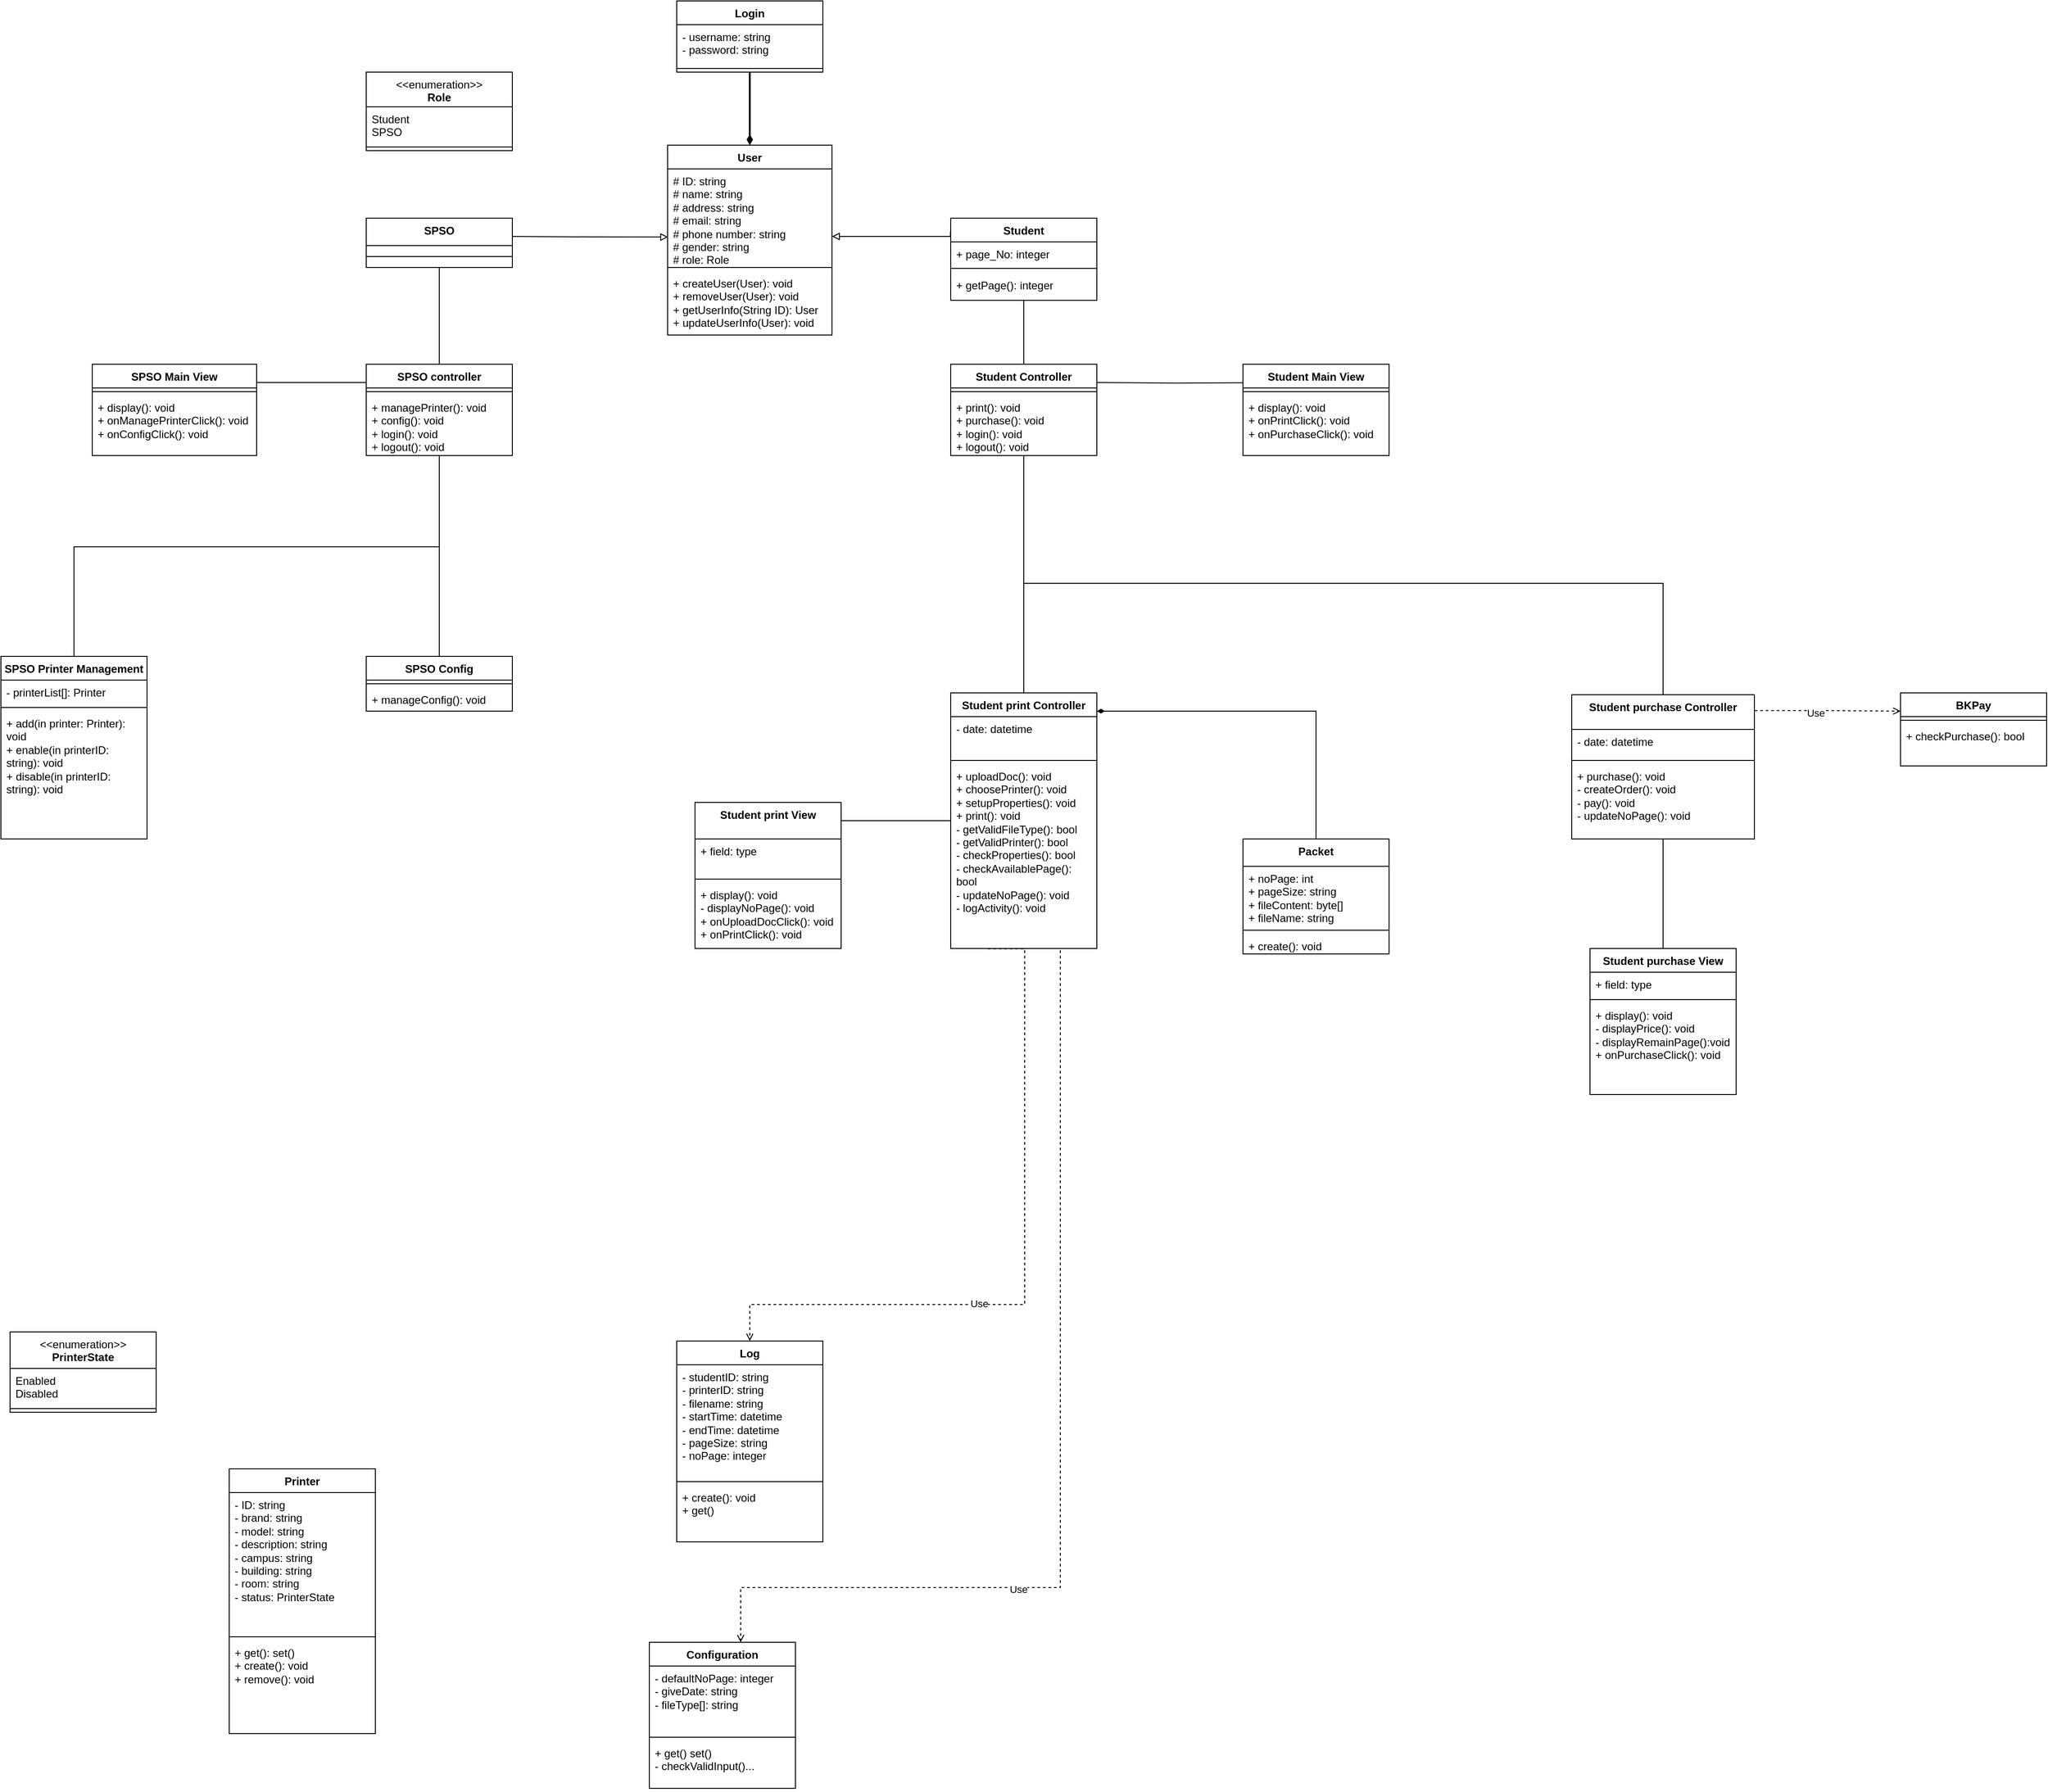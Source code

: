 <mxfile version="24.8.0">
  <diagram id="C5RBs43oDa-KdzZeNtuy" name="Page-1">
    <mxGraphModel grid="1" page="1" gridSize="10" guides="1" tooltips="1" connect="1" arrows="1" fold="1" pageScale="1" pageWidth="827" pageHeight="1169" math="0" shadow="0">
      <root>
        <mxCell id="WIyWlLk6GJQsqaUBKTNV-0" />
        <mxCell id="WIyWlLk6GJQsqaUBKTNV-1" parent="WIyWlLk6GJQsqaUBKTNV-0" />
        <mxCell id="DAk2LymFE52niI233r9b-0" value="User" style="swimlane;fontStyle=1;align=center;verticalAlign=top;childLayout=stackLayout;horizontal=1;startSize=26;horizontalStack=0;resizeParent=1;resizeParentMax=0;resizeLast=0;collapsible=1;marginBottom=0;whiteSpace=wrap;html=1;" vertex="1" parent="WIyWlLk6GJQsqaUBKTNV-1">
          <mxGeometry x="290" y="80" width="180" height="208" as="geometry" />
        </mxCell>
        <mxCell id="DAk2LymFE52niI233r9b-1" value="# ID: string&lt;div&gt;# name: string&lt;/div&gt;&lt;div&gt;# address: string&lt;/div&gt;&lt;div&gt;# email: string&lt;/div&gt;&lt;div&gt;# phone number: string&lt;/div&gt;&lt;div&gt;# gender: string&lt;/div&gt;&lt;div&gt;# role: Role&lt;/div&gt;" style="text;strokeColor=none;fillColor=none;align=left;verticalAlign=top;spacingLeft=4;spacingRight=4;overflow=hidden;rotatable=0;points=[[0,0.5],[1,0.5]];portConstraint=eastwest;whiteSpace=wrap;html=1;" vertex="1" parent="DAk2LymFE52niI233r9b-0">
          <mxGeometry y="26" width="180" height="104" as="geometry" />
        </mxCell>
        <mxCell id="DAk2LymFE52niI233r9b-2" value="" style="line;strokeWidth=1;fillColor=none;align=left;verticalAlign=middle;spacingTop=-1;spacingLeft=3;spacingRight=3;rotatable=0;labelPosition=right;points=[];portConstraint=eastwest;strokeColor=inherit;" vertex="1" parent="DAk2LymFE52niI233r9b-0">
          <mxGeometry y="130" width="180" height="8" as="geometry" />
        </mxCell>
        <mxCell id="DAk2LymFE52niI233r9b-3" value="+ createUser(User): void&lt;div&gt;+ removeUser(User): void&lt;br&gt;&lt;div&gt;+ getUserInfo(String ID): User&amp;nbsp;&amp;nbsp;&lt;/div&gt;&lt;div&gt;+ updateUserInfo(User): void&lt;/div&gt;&lt;/div&gt;" style="text;strokeColor=none;fillColor=none;align=left;verticalAlign=top;spacingLeft=4;spacingRight=4;overflow=hidden;rotatable=0;points=[[0,0.5],[1,0.5]];portConstraint=eastwest;whiteSpace=wrap;html=1;" vertex="1" parent="DAk2LymFE52niI233r9b-0">
          <mxGeometry y="138" width="180" height="70" as="geometry" />
        </mxCell>
        <mxCell id="DAk2LymFE52niI233r9b-67" style="edgeStyle=orthogonalEdgeStyle;rounded=0;orthogonalLoop=1;jettySize=auto;html=1;exitX=-0.002;exitY=0.167;exitDx=0;exitDy=0;endArrow=block;endFill=0;exitPerimeter=0;" edge="1" parent="WIyWlLk6GJQsqaUBKTNV-1" source="DAk2LymFE52niI233r9b-8" target="DAk2LymFE52niI233r9b-1">
          <mxGeometry relative="1" as="geometry">
            <mxPoint x="630" y="197.0" as="sourcePoint" />
            <mxPoint x="470" y="177.034" as="targetPoint" />
            <Array as="points">
              <mxPoint x="600" y="180" />
            </Array>
          </mxGeometry>
        </mxCell>
        <mxCell id="DAk2LymFE52niI233r9b-8" value="Student" style="swimlane;fontStyle=1;align=center;verticalAlign=top;childLayout=stackLayout;horizontal=1;startSize=26;horizontalStack=0;resizeParent=1;resizeParentMax=0;resizeLast=0;collapsible=1;marginBottom=0;whiteSpace=wrap;html=1;" vertex="1" parent="WIyWlLk6GJQsqaUBKTNV-1">
          <mxGeometry x="600" y="160" width="160" height="90" as="geometry" />
        </mxCell>
        <mxCell id="DAk2LymFE52niI233r9b-9" value="+ page_No: integer" style="text;strokeColor=none;fillColor=none;align=left;verticalAlign=top;spacingLeft=4;spacingRight=4;overflow=hidden;rotatable=0;points=[[0,0.5],[1,0.5]];portConstraint=eastwest;whiteSpace=wrap;html=1;" vertex="1" parent="DAk2LymFE52niI233r9b-8">
          <mxGeometry y="26" width="160" height="24" as="geometry" />
        </mxCell>
        <mxCell id="DAk2LymFE52niI233r9b-10" value="" style="line;strokeWidth=1;fillColor=none;align=left;verticalAlign=middle;spacingTop=-1;spacingLeft=3;spacingRight=3;rotatable=0;labelPosition=right;points=[];portConstraint=eastwest;strokeColor=inherit;" vertex="1" parent="DAk2LymFE52niI233r9b-8">
          <mxGeometry y="50" width="160" height="10" as="geometry" />
        </mxCell>
        <mxCell id="ZyveVDl4BLU-jRACfWT4-10" value="+ getPage(): integer" style="text;strokeColor=none;fillColor=none;align=left;verticalAlign=top;spacingLeft=4;spacingRight=4;overflow=hidden;rotatable=0;points=[[0,0.5],[1,0.5]];portConstraint=eastwest;whiteSpace=wrap;html=1;" vertex="1" parent="DAk2LymFE52niI233r9b-8">
          <mxGeometry y="60" width="160" height="30" as="geometry" />
        </mxCell>
        <mxCell id="DAk2LymFE52niI233r9b-66" style="edgeStyle=orthogonalEdgeStyle;rounded=0;orthogonalLoop=1;jettySize=auto;html=1;exitX=1;exitY=0.5;exitDx=0;exitDy=0;endArrow=block;endFill=0;entryX=0.003;entryY=0.718;entryDx=0;entryDy=0;entryPerimeter=0;" edge="1" parent="WIyWlLk6GJQsqaUBKTNV-1" target="DAk2LymFE52niI233r9b-1">
          <mxGeometry relative="1" as="geometry">
            <mxPoint x="120" y="180" as="sourcePoint" />
            <mxPoint x="280" y="180" as="targetPoint" />
          </mxGeometry>
        </mxCell>
        <mxCell id="DAk2LymFE52niI233r9b-12" value="SPSO" style="swimlane;fontStyle=1;align=center;verticalAlign=top;childLayout=stackLayout;horizontal=1;startSize=30;horizontalStack=0;resizeParent=1;resizeParentMax=0;resizeLast=0;collapsible=1;marginBottom=0;whiteSpace=wrap;html=1;" vertex="1" parent="WIyWlLk6GJQsqaUBKTNV-1">
          <mxGeometry x="-40" y="160" width="160" height="54" as="geometry">
            <mxRectangle x="-20" y="196" width="70" height="30" as="alternateBounds" />
          </mxGeometry>
        </mxCell>
        <mxCell id="DAk2LymFE52niI233r9b-14" value="" style="line;strokeWidth=1;fillColor=none;align=left;verticalAlign=middle;spacingTop=-1;spacingLeft=3;spacingRight=3;rotatable=0;labelPosition=right;points=[];portConstraint=eastwest;strokeColor=inherit;" vertex="1" parent="DAk2LymFE52niI233r9b-12">
          <mxGeometry y="30" width="160" height="24" as="geometry" />
        </mxCell>
        <mxCell id="uwkByYollk92JQCde-ek-0" style="edgeStyle=orthogonalEdgeStyle;rounded=0;orthogonalLoop=1;jettySize=auto;html=1;exitX=0.5;exitY=0;exitDx=0;exitDy=0;endArrow=none;endFill=0;" edge="1" parent="WIyWlLk6GJQsqaUBKTNV-1" source="DAk2LymFE52niI233r9b-20" target="DAk2LymFE52niI233r9b-8">
          <mxGeometry relative="1" as="geometry" />
        </mxCell>
        <mxCell id="uwkByYollk92JQCde-ek-10" style="edgeStyle=orthogonalEdgeStyle;rounded=0;orthogonalLoop=1;jettySize=auto;html=1;exitX=1.009;exitY=0.082;exitDx=0;exitDy=0;endArrow=none;endFill=0;exitPerimeter=0;" edge="1" parent="WIyWlLk6GJQsqaUBKTNV-1">
          <mxGeometry relative="1" as="geometry">
            <mxPoint x="760" y="340.05" as="sourcePoint" />
            <mxPoint x="928.56" y="340.21" as="targetPoint" />
            <Array as="points" />
          </mxGeometry>
        </mxCell>
        <mxCell id="DAk2LymFE52niI233r9b-20" value="Student Controller" style="swimlane;fontStyle=1;align=center;verticalAlign=top;childLayout=stackLayout;horizontal=1;startSize=26;horizontalStack=0;resizeParent=1;resizeParentMax=0;resizeLast=0;collapsible=1;marginBottom=0;whiteSpace=wrap;html=1;" vertex="1" parent="WIyWlLk6GJQsqaUBKTNV-1">
          <mxGeometry x="600" y="320" width="160" height="100" as="geometry" />
        </mxCell>
        <mxCell id="DAk2LymFE52niI233r9b-22" value="" style="line;strokeWidth=1;fillColor=none;align=left;verticalAlign=middle;spacingTop=-1;spacingLeft=3;spacingRight=3;rotatable=0;labelPosition=right;points=[];portConstraint=eastwest;strokeColor=inherit;" vertex="1" parent="DAk2LymFE52niI233r9b-20">
          <mxGeometry y="26" width="160" height="8" as="geometry" />
        </mxCell>
        <mxCell id="DAk2LymFE52niI233r9b-23" value="&lt;div&gt;+ print(): void&lt;/div&gt;&lt;div&gt;+ purchase(): void&lt;/div&gt;&lt;div&gt;+ login(): void&lt;/div&gt;&lt;div&gt;+ logout(): void&lt;/div&gt;" style="text;strokeColor=none;fillColor=none;align=left;verticalAlign=top;spacingLeft=4;spacingRight=4;overflow=hidden;rotatable=0;points=[[0,0.5],[1,0.5]];portConstraint=eastwest;whiteSpace=wrap;html=1;" vertex="1" parent="DAk2LymFE52niI233r9b-20">
          <mxGeometry y="34" width="160" height="66" as="geometry" />
        </mxCell>
        <mxCell id="uwkByYollk92JQCde-ek-1" style="edgeStyle=orthogonalEdgeStyle;rounded=0;orthogonalLoop=1;jettySize=auto;html=1;exitX=0.5;exitY=0;exitDx=0;exitDy=0;endArrow=none;endFill=0;" edge="1" parent="WIyWlLk6GJQsqaUBKTNV-1" source="DAk2LymFE52niI233r9b-24" target="DAk2LymFE52niI233r9b-12">
          <mxGeometry relative="1" as="geometry" />
        </mxCell>
        <mxCell id="uwkByYollk92JQCde-ek-11" style="edgeStyle=orthogonalEdgeStyle;rounded=0;orthogonalLoop=1;jettySize=auto;html=1;exitX=0;exitY=0.5;exitDx=0;exitDy=0;endArrow=none;endFill=0;" edge="1" parent="WIyWlLk6GJQsqaUBKTNV-1" source="DAk2LymFE52niI233r9b-24" target="uwkByYollk92JQCde-ek-6">
          <mxGeometry relative="1" as="geometry">
            <Array as="points">
              <mxPoint x="-40" y="340" />
              <mxPoint x="-310" y="340" />
            </Array>
          </mxGeometry>
        </mxCell>
        <mxCell id="DAk2LymFE52niI233r9b-24" value="SPSO controller" style="swimlane;fontStyle=1;align=center;verticalAlign=top;childLayout=stackLayout;horizontal=1;startSize=26;horizontalStack=0;resizeParent=1;resizeParentMax=0;resizeLast=0;collapsible=1;marginBottom=0;whiteSpace=wrap;html=1;" vertex="1" parent="WIyWlLk6GJQsqaUBKTNV-1">
          <mxGeometry x="-40" y="320" width="160" height="100" as="geometry" />
        </mxCell>
        <mxCell id="DAk2LymFE52niI233r9b-26" value="" style="line;strokeWidth=1;fillColor=none;align=left;verticalAlign=middle;spacingTop=-1;spacingLeft=3;spacingRight=3;rotatable=0;labelPosition=right;points=[];portConstraint=eastwest;strokeColor=inherit;" vertex="1" parent="DAk2LymFE52niI233r9b-24">
          <mxGeometry y="26" width="160" height="8" as="geometry" />
        </mxCell>
        <mxCell id="DAk2LymFE52niI233r9b-27" value="&lt;div&gt;+ managePrinter(): void&lt;/div&gt;&lt;div&gt;+ config(): void&lt;/div&gt;&lt;div&gt;+ login(): void&lt;/div&gt;&lt;div&gt;+ logout(): void&lt;/div&gt;" style="text;strokeColor=none;fillColor=none;align=left;verticalAlign=top;spacingLeft=4;spacingRight=4;overflow=hidden;rotatable=0;points=[[0,0.5],[1,0.5]];portConstraint=eastwest;whiteSpace=wrap;html=1;" vertex="1" parent="DAk2LymFE52niI233r9b-24">
          <mxGeometry y="34" width="160" height="66" as="geometry" />
        </mxCell>
        <mxCell id="N-Cw9iXqyluHti3zevqQ-43" style="edgeStyle=orthogonalEdgeStyle;rounded=0;orthogonalLoop=1;jettySize=auto;html=1;exitX=0.5;exitY=0;exitDx=0;exitDy=0;endArrow=none;endFill=0;" edge="1" parent="WIyWlLk6GJQsqaUBKTNV-1" source="DAk2LymFE52niI233r9b-36" target="DAk2LymFE52niI233r9b-20">
          <mxGeometry relative="1" as="geometry" />
        </mxCell>
        <mxCell id="N-Cw9iXqyluHti3zevqQ-57" style="edgeStyle=orthogonalEdgeStyle;rounded=0;orthogonalLoop=1;jettySize=auto;html=1;exitX=0.254;exitY=1.002;exitDx=0;exitDy=0;dashed=1;endArrow=open;endFill=0;exitPerimeter=0;" edge="1" parent="WIyWlLk6GJQsqaUBKTNV-1" source="DAk2LymFE52niI233r9b-39" target="N-Cw9iXqyluHti3zevqQ-15">
          <mxGeometry relative="1" as="geometry">
            <Array as="points">
              <mxPoint x="681" y="1350" />
              <mxPoint x="380" y="1350" />
            </Array>
          </mxGeometry>
        </mxCell>
        <mxCell id="N-Cw9iXqyluHti3zevqQ-58" value="Use" style="edgeLabel;html=1;align=center;verticalAlign=middle;resizable=0;points=[];" connectable="0" vertex="1" parent="N-Cw9iXqyluHti3zevqQ-57">
          <mxGeometry x="0.246" y="-1" relative="1" as="geometry">
            <mxPoint as="offset" />
          </mxGeometry>
        </mxCell>
        <mxCell id="N-Cw9iXqyluHti3zevqQ-71" style="edgeStyle=orthogonalEdgeStyle;rounded=0;orthogonalLoop=1;jettySize=auto;html=1;exitX=0.5;exitY=1;exitDx=0;exitDy=0;dashed=1;endArrow=open;endFill=0;" edge="1" parent="WIyWlLk6GJQsqaUBKTNV-1" source="DAk2LymFE52niI233r9b-36" target="N-Cw9iXqyluHti3zevqQ-52">
          <mxGeometry relative="1" as="geometry">
            <Array as="points">
              <mxPoint x="720" y="1660" />
              <mxPoint x="370" y="1660" />
            </Array>
          </mxGeometry>
        </mxCell>
        <mxCell id="N-Cw9iXqyluHti3zevqQ-72" value="Use" style="edgeLabel;html=1;align=center;verticalAlign=middle;resizable=0;points=[];" connectable="0" vertex="1" parent="N-Cw9iXqyluHti3zevqQ-71">
          <mxGeometry x="0.367" y="2" relative="1" as="geometry">
            <mxPoint as="offset" />
          </mxGeometry>
        </mxCell>
        <mxCell id="DAk2LymFE52niI233r9b-36" value="Student print Controller" style="swimlane;fontStyle=1;align=center;verticalAlign=top;childLayout=stackLayout;horizontal=1;startSize=26;horizontalStack=0;resizeParent=1;resizeParentMax=0;resizeLast=0;collapsible=1;marginBottom=0;whiteSpace=wrap;html=1;" vertex="1" parent="WIyWlLk6GJQsqaUBKTNV-1">
          <mxGeometry x="600" y="680" width="160" height="280" as="geometry" />
        </mxCell>
        <mxCell id="DAk2LymFE52niI233r9b-37" value="&lt;div&gt;- date: datetime&amp;nbsp;&lt;/div&gt;" style="text;strokeColor=none;fillColor=none;align=left;verticalAlign=top;spacingLeft=4;spacingRight=4;overflow=hidden;rotatable=0;points=[[0,0.5],[1,0.5]];portConstraint=eastwest;whiteSpace=wrap;html=1;" vertex="1" parent="DAk2LymFE52niI233r9b-36">
          <mxGeometry y="26" width="160" height="44" as="geometry" />
        </mxCell>
        <mxCell id="DAk2LymFE52niI233r9b-38" value="" style="line;strokeWidth=1;fillColor=none;align=left;verticalAlign=middle;spacingTop=-1;spacingLeft=3;spacingRight=3;rotatable=0;labelPosition=right;points=[];portConstraint=eastwest;strokeColor=inherit;" vertex="1" parent="DAk2LymFE52niI233r9b-36">
          <mxGeometry y="70" width="160" height="8" as="geometry" />
        </mxCell>
        <mxCell id="DAk2LymFE52niI233r9b-39" value="+ uploadDoc(): void&lt;div&gt;+ choosePrinter(): void&lt;/div&gt;&lt;div&gt;+ setupProperties(): void&lt;br&gt;&lt;div&gt;+ print(): void&lt;br&gt;&lt;div&gt;- getValidFileType(): bool&lt;div&gt;- getValidPrinter(): bool&lt;/div&gt;&lt;div&gt;- checkProperties(): bool&lt;/div&gt;&lt;div&gt;- checkAvailablePage(): bool&lt;/div&gt;&lt;div&gt;- updateNoPage(): void&lt;/div&gt;&lt;/div&gt;&lt;div&gt;- logActivity(): void&lt;/div&gt;&lt;/div&gt;&lt;/div&gt;" style="text;strokeColor=none;fillColor=none;align=left;verticalAlign=top;spacingLeft=4;spacingRight=4;overflow=hidden;rotatable=0;points=[[0,0.5],[1,0.5]];portConstraint=eastwest;whiteSpace=wrap;html=1;" vertex="1" parent="DAk2LymFE52niI233r9b-36">
          <mxGeometry y="78" width="160" height="202" as="geometry" />
        </mxCell>
        <mxCell id="N-Cw9iXqyluHti3zevqQ-44" style="edgeStyle=orthogonalEdgeStyle;rounded=0;orthogonalLoop=1;jettySize=auto;html=1;exitX=0.5;exitY=0;exitDx=0;exitDy=0;endArrow=none;endFill=0;" edge="1" parent="WIyWlLk6GJQsqaUBKTNV-1" source="DAk2LymFE52niI233r9b-40" target="DAk2LymFE52niI233r9b-20">
          <mxGeometry relative="1" as="geometry">
            <Array as="points">
              <mxPoint x="1380" y="560" />
              <mxPoint x="680" y="560" />
            </Array>
          </mxGeometry>
        </mxCell>
        <mxCell id="N-Cw9iXqyluHti3zevqQ-67" style="edgeStyle=orthogonalEdgeStyle;rounded=0;orthogonalLoop=1;jettySize=auto;html=1;dashed=1;endArrow=open;endFill=0;exitX=1.002;exitY=0.11;exitDx=0;exitDy=0;exitPerimeter=0;entryX=0;entryY=0.25;entryDx=0;entryDy=0;" edge="1" parent="WIyWlLk6GJQsqaUBKTNV-1" source="DAk2LymFE52niI233r9b-40" target="N-Cw9iXqyluHti3zevqQ-63">
          <mxGeometry relative="1" as="geometry">
            <Array as="points" />
            <mxPoint x="1524" y="700" as="sourcePoint" />
            <mxPoint x="1654" y="700" as="targetPoint" />
          </mxGeometry>
        </mxCell>
        <mxCell id="N-Cw9iXqyluHti3zevqQ-68" value="Use" style="edgeLabel;html=1;align=center;verticalAlign=middle;resizable=0;points=[];" connectable="0" vertex="1" parent="N-Cw9iXqyluHti3zevqQ-67">
          <mxGeometry x="-0.179" y="-2" relative="1" as="geometry">
            <mxPoint as="offset" />
          </mxGeometry>
        </mxCell>
        <mxCell id="uwkByYollk92JQCde-ek-27" style="edgeStyle=orthogonalEdgeStyle;rounded=0;orthogonalLoop=1;jettySize=auto;html=1;exitX=0.5;exitY=1;exitDx=0;exitDy=0;endArrow=none;endFill=0;" edge="1" parent="WIyWlLk6GJQsqaUBKTNV-1" source="DAk2LymFE52niI233r9b-40" target="uwkByYollk92JQCde-ek-23">
          <mxGeometry relative="1" as="geometry" />
        </mxCell>
        <mxCell id="DAk2LymFE52niI233r9b-40" value="Student purchase Controller" style="swimlane;fontStyle=1;align=center;verticalAlign=top;childLayout=stackLayout;horizontal=1;startSize=38;horizontalStack=0;resizeParent=1;resizeParentMax=0;resizeLast=0;collapsible=1;marginBottom=0;whiteSpace=wrap;html=1;" vertex="1" parent="WIyWlLk6GJQsqaUBKTNV-1">
          <mxGeometry x="1280" y="682" width="200" height="158" as="geometry" />
        </mxCell>
        <mxCell id="DAk2LymFE52niI233r9b-41" value="&lt;div&gt;- date: datetime&lt;/div&gt;" style="text;strokeColor=none;fillColor=none;align=left;verticalAlign=top;spacingLeft=4;spacingRight=4;overflow=hidden;rotatable=0;points=[[0,0.5],[1,0.5]];portConstraint=eastwest;whiteSpace=wrap;html=1;" vertex="1" parent="DAk2LymFE52niI233r9b-40">
          <mxGeometry y="38" width="200" height="30" as="geometry" />
        </mxCell>
        <mxCell id="DAk2LymFE52niI233r9b-42" value="" style="line;strokeWidth=1;fillColor=none;align=left;verticalAlign=middle;spacingTop=-1;spacingLeft=3;spacingRight=3;rotatable=0;labelPosition=right;points=[];portConstraint=eastwest;strokeColor=inherit;" vertex="1" parent="DAk2LymFE52niI233r9b-40">
          <mxGeometry y="68" width="200" height="8" as="geometry" />
        </mxCell>
        <mxCell id="DAk2LymFE52niI233r9b-43" value="+ purchase(): void&lt;div&gt;&lt;div&gt;- createOrder(): void&lt;/div&gt;&lt;div&gt;- pay(): void&lt;br&gt;&lt;div&gt;- updateNoPage(): void&lt;/div&gt;&lt;/div&gt;&lt;/div&gt;" style="text;strokeColor=none;fillColor=none;align=left;verticalAlign=top;spacingLeft=4;spacingRight=4;overflow=hidden;rotatable=0;points=[[0,0.5],[1,0.5]];portConstraint=eastwest;whiteSpace=wrap;html=1;" vertex="1" parent="DAk2LymFE52niI233r9b-40">
          <mxGeometry y="76" width="200" height="82" as="geometry" />
        </mxCell>
        <mxCell id="DAk2LymFE52niI233r9b-44" value="SPSO Config" style="swimlane;fontStyle=1;align=center;verticalAlign=top;childLayout=stackLayout;horizontal=1;startSize=26;horizontalStack=0;resizeParent=1;resizeParentMax=0;resizeLast=0;collapsible=1;marginBottom=0;whiteSpace=wrap;html=1;" vertex="1" parent="WIyWlLk6GJQsqaUBKTNV-1">
          <mxGeometry x="-40" y="640" width="160" height="60" as="geometry" />
        </mxCell>
        <mxCell id="DAk2LymFE52niI233r9b-46" value="" style="line;strokeWidth=1;fillColor=none;align=left;verticalAlign=middle;spacingTop=-1;spacingLeft=3;spacingRight=3;rotatable=0;labelPosition=right;points=[];portConstraint=eastwest;strokeColor=inherit;" vertex="1" parent="DAk2LymFE52niI233r9b-44">
          <mxGeometry y="26" width="160" height="8" as="geometry" />
        </mxCell>
        <mxCell id="DAk2LymFE52niI233r9b-47" value="+ manageConfig(): void" style="text;strokeColor=none;fillColor=none;align=left;verticalAlign=top;spacingLeft=4;spacingRight=4;overflow=hidden;rotatable=0;points=[[0,0.5],[1,0.5]];portConstraint=eastwest;whiteSpace=wrap;html=1;" vertex="1" parent="DAk2LymFE52niI233r9b-44">
          <mxGeometry y="34" width="160" height="26" as="geometry" />
        </mxCell>
        <mxCell id="N-Cw9iXqyluHti3zevqQ-10" style="edgeStyle=orthogonalEdgeStyle;rounded=0;orthogonalLoop=1;jettySize=auto;html=1;exitX=0.5;exitY=0;exitDx=0;exitDy=0;endArrow=none;endFill=0;" edge="1" parent="WIyWlLk6GJQsqaUBKTNV-1" source="DAk2LymFE52niI233r9b-48" target="DAk2LymFE52niI233r9b-24">
          <mxGeometry relative="1" as="geometry">
            <Array as="points">
              <mxPoint x="-360" y="640" />
              <mxPoint x="-360" y="520" />
              <mxPoint x="40" y="520" />
            </Array>
          </mxGeometry>
        </mxCell>
        <mxCell id="DAk2LymFE52niI233r9b-48" value="SPSO Printer Management" style="swimlane;fontStyle=1;align=center;verticalAlign=top;childLayout=stackLayout;horizontal=1;startSize=26;horizontalStack=0;resizeParent=1;resizeParentMax=0;resizeLast=0;collapsible=1;marginBottom=0;whiteSpace=wrap;html=1;" vertex="1" parent="WIyWlLk6GJQsqaUBKTNV-1">
          <mxGeometry x="-440" y="640" width="160" height="200" as="geometry" />
        </mxCell>
        <mxCell id="DAk2LymFE52niI233r9b-49" value="- printerList[]: Printer" style="text;strokeColor=none;fillColor=none;align=left;verticalAlign=top;spacingLeft=4;spacingRight=4;overflow=hidden;rotatable=0;points=[[0,0.5],[1,0.5]];portConstraint=eastwest;whiteSpace=wrap;html=1;" vertex="1" parent="DAk2LymFE52niI233r9b-48">
          <mxGeometry y="26" width="160" height="26" as="geometry" />
        </mxCell>
        <mxCell id="DAk2LymFE52niI233r9b-50" value="" style="line;strokeWidth=1;fillColor=none;align=left;verticalAlign=middle;spacingTop=-1;spacingLeft=3;spacingRight=3;rotatable=0;labelPosition=right;points=[];portConstraint=eastwest;strokeColor=inherit;" vertex="1" parent="DAk2LymFE52niI233r9b-48">
          <mxGeometry y="52" width="160" height="8" as="geometry" />
        </mxCell>
        <mxCell id="DAk2LymFE52niI233r9b-51" value="+ add(in printer: Printer): void&lt;div&gt;+ enable(in printerID: string): void&lt;/div&gt;&lt;div&gt;+ disable(in printerID: string): void&lt;/div&gt;" style="text;strokeColor=none;fillColor=none;align=left;verticalAlign=top;spacingLeft=4;spacingRight=4;overflow=hidden;rotatable=0;points=[[0,0.5],[1,0.5]];portConstraint=eastwest;whiteSpace=wrap;html=1;" vertex="1" parent="DAk2LymFE52niI233r9b-48">
          <mxGeometry y="60" width="160" height="140" as="geometry" />
        </mxCell>
        <mxCell id="J2rnADVn6QwzF2GOBrfM-4" style="edgeStyle=orthogonalEdgeStyle;rounded=0;orthogonalLoop=1;jettySize=auto;html=1;exitX=0.5;exitY=1;exitDx=0;exitDy=0;entryX=0.5;entryY=0;entryDx=0;entryDy=0;endArrow=diamondThin;endFill=1;strokeWidth=2;" edge="1" parent="WIyWlLk6GJQsqaUBKTNV-1" source="J2rnADVn6QwzF2GOBrfM-0" target="DAk2LymFE52niI233r9b-0">
          <mxGeometry relative="1" as="geometry" />
        </mxCell>
        <mxCell id="J2rnADVn6QwzF2GOBrfM-0" value="Login" style="swimlane;fontStyle=1;align=center;verticalAlign=top;childLayout=stackLayout;horizontal=1;startSize=26;horizontalStack=0;resizeParent=1;resizeParentMax=0;resizeLast=0;collapsible=1;marginBottom=0;whiteSpace=wrap;html=1;" vertex="1" parent="WIyWlLk6GJQsqaUBKTNV-1">
          <mxGeometry x="300" y="-78" width="160" height="78" as="geometry" />
        </mxCell>
        <mxCell id="J2rnADVn6QwzF2GOBrfM-1" value="- username: string&lt;div&gt;- password: string&lt;/div&gt;" style="text;strokeColor=none;fillColor=none;align=left;verticalAlign=top;spacingLeft=4;spacingRight=4;overflow=hidden;rotatable=0;points=[[0,0.5],[1,0.5]];portConstraint=eastwest;whiteSpace=wrap;html=1;" vertex="1" parent="J2rnADVn6QwzF2GOBrfM-0">
          <mxGeometry y="26" width="160" height="44" as="geometry" />
        </mxCell>
        <mxCell id="J2rnADVn6QwzF2GOBrfM-2" value="" style="line;strokeWidth=1;fillColor=none;align=left;verticalAlign=middle;spacingTop=-1;spacingLeft=3;spacingRight=3;rotatable=0;labelPosition=right;points=[];portConstraint=eastwest;strokeColor=inherit;" vertex="1" parent="J2rnADVn6QwzF2GOBrfM-0">
          <mxGeometry y="70" width="160" height="8" as="geometry" />
        </mxCell>
        <mxCell id="N-Cw9iXqyluHti3zevqQ-0" value="Printer" style="swimlane;fontStyle=1;align=center;verticalAlign=top;childLayout=stackLayout;horizontal=1;startSize=26;horizontalStack=0;resizeParent=1;resizeParentMax=0;resizeLast=0;collapsible=1;marginBottom=0;whiteSpace=wrap;html=1;" vertex="1" parent="WIyWlLk6GJQsqaUBKTNV-1">
          <mxGeometry x="-190" y="1530" width="160" height="290" as="geometry" />
        </mxCell>
        <mxCell id="N-Cw9iXqyluHti3zevqQ-1" value="- ID: string&lt;div&gt;- brand: string&lt;/div&gt;&lt;div&gt;- model: string&lt;/div&gt;&lt;div&gt;- description: string&lt;/div&gt;&lt;div&gt;- campus: string&lt;/div&gt;&lt;div&gt;- building: string&lt;/div&gt;&lt;div&gt;- room: string&lt;/div&gt;&lt;div&gt;- status: PrinterState&lt;/div&gt;" style="text;strokeColor=none;fillColor=none;align=left;verticalAlign=top;spacingLeft=4;spacingRight=4;overflow=hidden;rotatable=0;points=[[0,0.5],[1,0.5]];portConstraint=eastwest;whiteSpace=wrap;html=1;" vertex="1" parent="N-Cw9iXqyluHti3zevqQ-0">
          <mxGeometry y="26" width="160" height="154" as="geometry" />
        </mxCell>
        <mxCell id="N-Cw9iXqyluHti3zevqQ-2" value="" style="line;strokeWidth=1;fillColor=none;align=left;verticalAlign=middle;spacingTop=-1;spacingLeft=3;spacingRight=3;rotatable=0;labelPosition=right;points=[];portConstraint=eastwest;strokeColor=inherit;" vertex="1" parent="N-Cw9iXqyluHti3zevqQ-0">
          <mxGeometry y="180" width="160" height="8" as="geometry" />
        </mxCell>
        <mxCell id="N-Cw9iXqyluHti3zevqQ-3" value="+ get(): set()&lt;div&gt;+ create(): void&lt;/div&gt;&lt;div&gt;+ remove(): void&lt;/div&gt;" style="text;strokeColor=none;fillColor=none;align=left;verticalAlign=top;spacingLeft=4;spacingRight=4;overflow=hidden;rotatable=0;points=[[0,0.5],[1,0.5]];portConstraint=eastwest;whiteSpace=wrap;html=1;" vertex="1" parent="N-Cw9iXqyluHti3zevqQ-0">
          <mxGeometry y="188" width="160" height="102" as="geometry" />
        </mxCell>
        <mxCell id="N-Cw9iXqyluHti3zevqQ-4" value="&lt;span style=&quot;font-weight: normal;&quot;&gt;&amp;lt;&amp;lt;enumeration&amp;gt;&amp;gt;&lt;/span&gt;&lt;div&gt;PrinterState&lt;/div&gt;" style="swimlane;fontStyle=1;align=center;verticalAlign=top;childLayout=stackLayout;horizontal=1;startSize=40;horizontalStack=0;resizeParent=1;resizeParentMax=0;resizeLast=0;collapsible=1;marginBottom=0;whiteSpace=wrap;html=1;" vertex="1" parent="WIyWlLk6GJQsqaUBKTNV-1">
          <mxGeometry x="-430" y="1380" width="160" height="88" as="geometry" />
        </mxCell>
        <mxCell id="N-Cw9iXqyluHti3zevqQ-5" value="Enabled&lt;div&gt;Disabled&lt;br&gt;&lt;div&gt;&lt;br&gt;&lt;/div&gt;&lt;/div&gt;" style="text;strokeColor=none;fillColor=none;align=left;verticalAlign=top;spacingLeft=4;spacingRight=4;overflow=hidden;rotatable=0;points=[[0,0.5],[1,0.5]];portConstraint=eastwest;whiteSpace=wrap;html=1;" vertex="1" parent="N-Cw9iXqyluHti3zevqQ-4">
          <mxGeometry y="40" width="160" height="40" as="geometry" />
        </mxCell>
        <mxCell id="N-Cw9iXqyluHti3zevqQ-6" value="" style="line;strokeWidth=1;fillColor=none;align=left;verticalAlign=middle;spacingTop=-1;spacingLeft=3;spacingRight=3;rotatable=0;labelPosition=right;points=[];portConstraint=eastwest;strokeColor=inherit;" vertex="1" parent="N-Cw9iXqyluHti3zevqQ-4">
          <mxGeometry y="80" width="160" height="8" as="geometry" />
        </mxCell>
        <mxCell id="N-Cw9iXqyluHti3zevqQ-15" value="Log" style="swimlane;fontStyle=1;align=center;verticalAlign=top;childLayout=stackLayout;horizontal=1;startSize=26;horizontalStack=0;resizeParent=1;resizeParentMax=0;resizeLast=0;collapsible=1;marginBottom=0;whiteSpace=wrap;html=1;" vertex="1" parent="WIyWlLk6GJQsqaUBKTNV-1">
          <mxGeometry x="300" y="1390" width="160" height="220" as="geometry" />
        </mxCell>
        <mxCell id="N-Cw9iXqyluHti3zevqQ-16" value="- studentID: string&lt;div&gt;- printerID: string&lt;/div&gt;&lt;div&gt;- filename: string&lt;/div&gt;&lt;div&gt;- startTime: datetime&lt;/div&gt;&lt;div&gt;- endTime: datetime&lt;/div&gt;&lt;div&gt;- pageSize: string&lt;/div&gt;&lt;div&gt;- noPage: integer&lt;/div&gt;" style="text;strokeColor=none;fillColor=none;align=left;verticalAlign=top;spacingLeft=4;spacingRight=4;overflow=hidden;rotatable=0;points=[[0,0.5],[1,0.5]];portConstraint=eastwest;whiteSpace=wrap;html=1;" vertex="1" parent="N-Cw9iXqyluHti3zevqQ-15">
          <mxGeometry y="26" width="160" height="124" as="geometry" />
        </mxCell>
        <mxCell id="N-Cw9iXqyluHti3zevqQ-17" value="" style="line;strokeWidth=1;fillColor=none;align=left;verticalAlign=middle;spacingTop=-1;spacingLeft=3;spacingRight=3;rotatable=0;labelPosition=right;points=[];portConstraint=eastwest;strokeColor=inherit;" vertex="1" parent="N-Cw9iXqyluHti3zevqQ-15">
          <mxGeometry y="150" width="160" height="8" as="geometry" />
        </mxCell>
        <mxCell id="N-Cw9iXqyluHti3zevqQ-18" value="+ create(): void&lt;div&gt;+ get()&lt;/div&gt;" style="text;strokeColor=none;fillColor=none;align=left;verticalAlign=top;spacingLeft=4;spacingRight=4;overflow=hidden;rotatable=0;points=[[0,0.5],[1,0.5]];portConstraint=eastwest;whiteSpace=wrap;html=1;" vertex="1" parent="N-Cw9iXqyluHti3zevqQ-15">
          <mxGeometry y="158" width="160" height="62" as="geometry" />
        </mxCell>
        <mxCell id="N-Cw9iXqyluHti3zevqQ-21" value="" style="text;strokeColor=none;fillColor=none;align=left;verticalAlign=middle;spacingTop=-1;spacingLeft=4;spacingRight=4;rotatable=0;labelPosition=right;points=[];portConstraint=eastwest;" vertex="1" parent="WIyWlLk6GJQsqaUBKTNV-1">
          <mxGeometry x="-230" y="1030" width="20" height="14" as="geometry" />
        </mxCell>
        <mxCell id="N-Cw9iXqyluHti3zevqQ-52" value="Configuration" style="swimlane;fontStyle=1;align=center;verticalAlign=top;childLayout=stackLayout;horizontal=1;startSize=26;horizontalStack=0;resizeParent=1;resizeParentMax=0;resizeLast=0;collapsible=1;marginBottom=0;whiteSpace=wrap;html=1;" vertex="1" parent="WIyWlLk6GJQsqaUBKTNV-1">
          <mxGeometry x="270" y="1720" width="160" height="160" as="geometry" />
        </mxCell>
        <mxCell id="N-Cw9iXqyluHti3zevqQ-53" value="- defaultNoPage: integer&lt;div&gt;- giveDate: string&lt;/div&gt;&lt;div&gt;- fileType[]: string&lt;/div&gt;" style="text;strokeColor=none;fillColor=none;align=left;verticalAlign=top;spacingLeft=4;spacingRight=4;overflow=hidden;rotatable=0;points=[[0,0.5],[1,0.5]];portConstraint=eastwest;whiteSpace=wrap;html=1;" vertex="1" parent="N-Cw9iXqyluHti3zevqQ-52">
          <mxGeometry y="26" width="160" height="74" as="geometry" />
        </mxCell>
        <mxCell id="N-Cw9iXqyluHti3zevqQ-54" value="" style="line;strokeWidth=1;fillColor=none;align=left;verticalAlign=middle;spacingTop=-1;spacingLeft=3;spacingRight=3;rotatable=0;labelPosition=right;points=[];portConstraint=eastwest;strokeColor=inherit;" vertex="1" parent="N-Cw9iXqyluHti3zevqQ-52">
          <mxGeometry y="100" width="160" height="8" as="geometry" />
        </mxCell>
        <mxCell id="N-Cw9iXqyluHti3zevqQ-55" value="+ get() set()&lt;div&gt;- checkValidInput()...&lt;/div&gt;&lt;div&gt;&lt;br&gt;&lt;/div&gt;" style="text;strokeColor=none;fillColor=none;align=left;verticalAlign=top;spacingLeft=4;spacingRight=4;overflow=hidden;rotatable=0;points=[[0,0.5],[1,0.5]];portConstraint=eastwest;whiteSpace=wrap;html=1;" vertex="1" parent="N-Cw9iXqyluHti3zevqQ-52">
          <mxGeometry y="108" width="160" height="52" as="geometry" />
        </mxCell>
        <mxCell id="N-Cw9iXqyluHti3zevqQ-63" value="BKPay" style="swimlane;fontStyle=1;align=center;verticalAlign=top;childLayout=stackLayout;horizontal=1;startSize=26;horizontalStack=0;resizeParent=1;resizeParentMax=0;resizeLast=0;collapsible=1;marginBottom=0;whiteSpace=wrap;html=1;" vertex="1" parent="WIyWlLk6GJQsqaUBKTNV-1">
          <mxGeometry x="1640" y="680" width="160" height="80" as="geometry" />
        </mxCell>
        <mxCell id="N-Cw9iXqyluHti3zevqQ-65" value="" style="line;strokeWidth=1;fillColor=none;align=left;verticalAlign=middle;spacingTop=-1;spacingLeft=3;spacingRight=3;rotatable=0;labelPosition=right;points=[];portConstraint=eastwest;strokeColor=inherit;" vertex="1" parent="N-Cw9iXqyluHti3zevqQ-63">
          <mxGeometry y="26" width="160" height="8" as="geometry" />
        </mxCell>
        <mxCell id="N-Cw9iXqyluHti3zevqQ-66" value="+ checkPurchase(): bool&lt;div&gt;&lt;br&gt;&lt;/div&gt;" style="text;strokeColor=none;fillColor=none;align=left;verticalAlign=top;spacingLeft=4;spacingRight=4;overflow=hidden;rotatable=0;points=[[0,0.5],[1,0.5]];portConstraint=eastwest;whiteSpace=wrap;html=1;" vertex="1" parent="N-Cw9iXqyluHti3zevqQ-63">
          <mxGeometry y="34" width="160" height="46" as="geometry" />
        </mxCell>
        <mxCell id="N-Cw9iXqyluHti3zevqQ-73" value="&lt;div&gt;&lt;span style=&quot;font-weight: normal;&quot;&gt;&amp;lt;&amp;lt;enumeration&amp;gt;&amp;gt;&lt;/span&gt;&lt;/div&gt;Role" style="swimlane;fontStyle=1;align=center;verticalAlign=top;childLayout=stackLayout;horizontal=1;startSize=38;horizontalStack=0;resizeParent=1;resizeParentMax=0;resizeLast=0;collapsible=1;marginBottom=0;whiteSpace=wrap;html=1;" vertex="1" parent="WIyWlLk6GJQsqaUBKTNV-1">
          <mxGeometry x="-40" width="160" height="86" as="geometry">
            <mxRectangle x="80" y="20" width="140" height="50" as="alternateBounds" />
          </mxGeometry>
        </mxCell>
        <mxCell id="N-Cw9iXqyluHti3zevqQ-74" value="Student&lt;div&gt;SPSO&lt;/div&gt;" style="text;strokeColor=none;fillColor=none;align=left;verticalAlign=top;spacingLeft=4;spacingRight=4;overflow=hidden;rotatable=0;points=[[0,0.5],[1,0.5]];portConstraint=eastwest;whiteSpace=wrap;html=1;" vertex="1" parent="N-Cw9iXqyluHti3zevqQ-73">
          <mxGeometry y="38" width="160" height="40" as="geometry" />
        </mxCell>
        <mxCell id="N-Cw9iXqyluHti3zevqQ-75" value="" style="line;strokeWidth=1;fillColor=none;align=left;verticalAlign=middle;spacingTop=-1;spacingLeft=3;spacingRight=3;rotatable=0;labelPosition=right;points=[];portConstraint=eastwest;strokeColor=inherit;" vertex="1" parent="N-Cw9iXqyluHti3zevqQ-73">
          <mxGeometry y="78" width="160" height="8" as="geometry" />
        </mxCell>
        <mxCell id="uwkByYollk92JQCde-ek-2" value="Student Main View" style="swimlane;fontStyle=1;align=center;verticalAlign=top;childLayout=stackLayout;horizontal=1;startSize=26;horizontalStack=0;resizeParent=1;resizeParentMax=0;resizeLast=0;collapsible=1;marginBottom=0;whiteSpace=wrap;html=1;" vertex="1" parent="WIyWlLk6GJQsqaUBKTNV-1">
          <mxGeometry x="920" y="320" width="160" height="100" as="geometry" />
        </mxCell>
        <mxCell id="uwkByYollk92JQCde-ek-4" value="" style="line;strokeWidth=1;fillColor=none;align=left;verticalAlign=middle;spacingTop=-1;spacingLeft=3;spacingRight=3;rotatable=0;labelPosition=right;points=[];portConstraint=eastwest;strokeColor=inherit;" vertex="1" parent="uwkByYollk92JQCde-ek-2">
          <mxGeometry y="26" width="160" height="8" as="geometry" />
        </mxCell>
        <mxCell id="uwkByYollk92JQCde-ek-5" value="+ display(): void&lt;div&gt;+ onPrintClick(): void&lt;/div&gt;&lt;div&gt;+ onPurchaseClick(): void&lt;/div&gt;" style="text;strokeColor=none;fillColor=none;align=left;verticalAlign=top;spacingLeft=4;spacingRight=4;overflow=hidden;rotatable=0;points=[[0,0.5],[1,0.5]];portConstraint=eastwest;whiteSpace=wrap;html=1;" vertex="1" parent="uwkByYollk92JQCde-ek-2">
          <mxGeometry y="34" width="160" height="66" as="geometry" />
        </mxCell>
        <mxCell id="uwkByYollk92JQCde-ek-6" value="SPSO Main View" style="swimlane;fontStyle=1;align=center;verticalAlign=top;childLayout=stackLayout;horizontal=1;startSize=26;horizontalStack=0;resizeParent=1;resizeParentMax=0;resizeLast=0;collapsible=1;marginBottom=0;whiteSpace=wrap;html=1;" vertex="1" parent="WIyWlLk6GJQsqaUBKTNV-1">
          <mxGeometry x="-340" y="320" width="180" height="100" as="geometry" />
        </mxCell>
        <mxCell id="uwkByYollk92JQCde-ek-8" value="" style="line;strokeWidth=1;fillColor=none;align=left;verticalAlign=middle;spacingTop=-1;spacingLeft=3;spacingRight=3;rotatable=0;labelPosition=right;points=[];portConstraint=eastwest;strokeColor=inherit;" vertex="1" parent="uwkByYollk92JQCde-ek-6">
          <mxGeometry y="26" width="180" height="8" as="geometry" />
        </mxCell>
        <mxCell id="uwkByYollk92JQCde-ek-9" value="+ display(): void&lt;div&gt;+ onManagePrinterClick(): void&lt;/div&gt;&lt;div&gt;+ onConfigClick(): void&lt;/div&gt;" style="text;strokeColor=none;fillColor=none;align=left;verticalAlign=top;spacingLeft=4;spacingRight=4;overflow=hidden;rotatable=0;points=[[0,0.5],[1,0.5]];portConstraint=eastwest;whiteSpace=wrap;html=1;" vertex="1" parent="uwkByYollk92JQCde-ek-6">
          <mxGeometry y="34" width="180" height="66" as="geometry" />
        </mxCell>
        <mxCell id="uwkByYollk92JQCde-ek-18" value="Student print View" style="swimlane;fontStyle=1;align=center;verticalAlign=top;childLayout=stackLayout;horizontal=1;startSize=40;horizontalStack=0;resizeParent=1;resizeParentMax=0;resizeLast=0;collapsible=1;marginBottom=0;whiteSpace=wrap;html=1;" vertex="1" parent="WIyWlLk6GJQsqaUBKTNV-1">
          <mxGeometry x="320" y="800" width="160" height="160" as="geometry" />
        </mxCell>
        <mxCell id="uwkByYollk92JQCde-ek-19" value="+ field: type" style="text;strokeColor=none;fillColor=none;align=left;verticalAlign=top;spacingLeft=4;spacingRight=4;overflow=hidden;rotatable=0;points=[[0,0.5],[1,0.5]];portConstraint=eastwest;whiteSpace=wrap;html=1;" vertex="1" parent="uwkByYollk92JQCde-ek-18">
          <mxGeometry y="40" width="160" height="40" as="geometry" />
        </mxCell>
        <mxCell id="uwkByYollk92JQCde-ek-20" value="" style="line;strokeWidth=1;fillColor=none;align=left;verticalAlign=middle;spacingTop=-1;spacingLeft=3;spacingRight=3;rotatable=0;labelPosition=right;points=[];portConstraint=eastwest;strokeColor=inherit;" vertex="1" parent="uwkByYollk92JQCde-ek-18">
          <mxGeometry y="80" width="160" height="8" as="geometry" />
        </mxCell>
        <mxCell id="uwkByYollk92JQCde-ek-21" value="+ display(): void&lt;div&gt;- displayNoPage(): void&lt;br&gt;&lt;div&gt;&lt;div&gt;+ onUploadDocClick(): void&lt;/div&gt;&lt;div&gt;+ onPrintClick(): void&lt;/div&gt;&lt;/div&gt;&lt;/div&gt;" style="text;strokeColor=none;fillColor=none;align=left;verticalAlign=top;spacingLeft=4;spacingRight=4;overflow=hidden;rotatable=0;points=[[0,0.5],[1,0.5]];portConstraint=eastwest;whiteSpace=wrap;html=1;" vertex="1" parent="uwkByYollk92JQCde-ek-18">
          <mxGeometry y="88" width="160" height="72" as="geometry" />
        </mxCell>
        <mxCell id="uwkByYollk92JQCde-ek-23" value="Student purchase View" style="swimlane;fontStyle=1;align=center;verticalAlign=top;childLayout=stackLayout;horizontal=1;startSize=26;horizontalStack=0;resizeParent=1;resizeParentMax=0;resizeLast=0;collapsible=1;marginBottom=0;whiteSpace=wrap;html=1;" vertex="1" parent="WIyWlLk6GJQsqaUBKTNV-1">
          <mxGeometry x="1300" y="960" width="160" height="160" as="geometry" />
        </mxCell>
        <mxCell id="uwkByYollk92JQCde-ek-24" value="+ field: type" style="text;strokeColor=none;fillColor=none;align=left;verticalAlign=top;spacingLeft=4;spacingRight=4;overflow=hidden;rotatable=0;points=[[0,0.5],[1,0.5]];portConstraint=eastwest;whiteSpace=wrap;html=1;" vertex="1" parent="uwkByYollk92JQCde-ek-23">
          <mxGeometry y="26" width="160" height="26" as="geometry" />
        </mxCell>
        <mxCell id="uwkByYollk92JQCde-ek-25" value="" style="line;strokeWidth=1;fillColor=none;align=left;verticalAlign=middle;spacingTop=-1;spacingLeft=3;spacingRight=3;rotatable=0;labelPosition=right;points=[];portConstraint=eastwest;strokeColor=inherit;" vertex="1" parent="uwkByYollk92JQCde-ek-23">
          <mxGeometry y="52" width="160" height="8" as="geometry" />
        </mxCell>
        <mxCell id="uwkByYollk92JQCde-ek-26" value="+ display(): void&lt;div&gt;- displayPrice(): void&lt;/div&gt;&lt;div&gt;- displayRemainPage():void&lt;/div&gt;&lt;div&gt;+ onPurchaseClick(): void&lt;/div&gt;" style="text;strokeColor=none;fillColor=none;align=left;verticalAlign=top;spacingLeft=4;spacingRight=4;overflow=hidden;rotatable=0;points=[[0,0.5],[1,0.5]];portConstraint=eastwest;whiteSpace=wrap;html=1;" vertex="1" parent="uwkByYollk92JQCde-ek-23">
          <mxGeometry y="60" width="160" height="100" as="geometry" />
        </mxCell>
        <mxCell id="BizSDs5BfE69kasQaKIG-0" value="Packet" style="swimlane;fontStyle=1;align=center;verticalAlign=top;childLayout=stackLayout;horizontal=1;startSize=30;horizontalStack=0;resizeParent=1;resizeParentMax=0;resizeLast=0;collapsible=1;marginBottom=0;whiteSpace=wrap;html=1;" vertex="1" parent="WIyWlLk6GJQsqaUBKTNV-1">
          <mxGeometry x="920" y="840" width="160" height="126" as="geometry" />
        </mxCell>
        <mxCell id="BizSDs5BfE69kasQaKIG-1" value="+ noPage: int&lt;div&gt;+ pageSize: string&lt;/div&gt;&lt;div&gt;+ fileContent: byte[]&lt;/div&gt;&lt;div&gt;+ fileName: string&lt;/div&gt;" style="text;strokeColor=none;fillColor=none;align=left;verticalAlign=top;spacingLeft=4;spacingRight=4;overflow=hidden;rotatable=0;points=[[0,0.5],[1,0.5]];portConstraint=eastwest;whiteSpace=wrap;html=1;" vertex="1" parent="BizSDs5BfE69kasQaKIG-0">
          <mxGeometry y="30" width="160" height="66" as="geometry" />
        </mxCell>
        <mxCell id="BizSDs5BfE69kasQaKIG-2" value="" style="line;strokeWidth=1;fillColor=none;align=left;verticalAlign=middle;spacingTop=-1;spacingLeft=3;spacingRight=3;rotatable=0;labelPosition=right;points=[];portConstraint=eastwest;strokeColor=inherit;" vertex="1" parent="BizSDs5BfE69kasQaKIG-0">
          <mxGeometry y="96" width="160" height="8" as="geometry" />
        </mxCell>
        <mxCell id="BizSDs5BfE69kasQaKIG-3" value="+ create(): void" style="text;strokeColor=none;fillColor=none;align=left;verticalAlign=top;spacingLeft=4;spacingRight=4;overflow=hidden;rotatable=0;points=[[0,0.5],[1,0.5]];portConstraint=eastwest;whiteSpace=wrap;html=1;" vertex="1" parent="BizSDs5BfE69kasQaKIG-0">
          <mxGeometry y="104" width="160" height="22" as="geometry" />
        </mxCell>
        <mxCell id="BizSDs5BfE69kasQaKIG-4" style="edgeStyle=orthogonalEdgeStyle;rounded=0;orthogonalLoop=1;jettySize=auto;html=1;entryX=1.022;entryY=0.111;entryDx=0;entryDy=0;entryPerimeter=0;endArrow=diamondThin;endFill=1;exitX=0.5;exitY=0;exitDx=0;exitDy=0;" edge="1" parent="WIyWlLk6GJQsqaUBKTNV-1" source="BizSDs5BfE69kasQaKIG-0">
          <mxGeometry relative="1" as="geometry">
            <mxPoint x="1000" y="820" as="sourcePoint" />
            <mxPoint x="760" y="700.022" as="targetPoint" />
            <Array as="points">
              <mxPoint x="1000" y="700" />
            </Array>
          </mxGeometry>
        </mxCell>
        <mxCell id="ZyveVDl4BLU-jRACfWT4-2" value="" style="endArrow=none;html=1;rounded=0;entryX=0.5;entryY=1.008;entryDx=0;entryDy=0;entryPerimeter=0;exitX=0.5;exitY=0;exitDx=0;exitDy=0;" edge="1" parent="WIyWlLk6GJQsqaUBKTNV-1" source="DAk2LymFE52niI233r9b-44" target="DAk2LymFE52niI233r9b-27">
          <mxGeometry width="50" height="50" relative="1" as="geometry">
            <mxPoint x="-210" y="640" as="sourcePoint" />
            <mxPoint x="40" y="430" as="targetPoint" />
          </mxGeometry>
        </mxCell>
        <mxCell id="ZyveVDl4BLU-jRACfWT4-8" value="" style="endArrow=none;html=1;rounded=0;entryX=-0.003;entryY=0.307;entryDx=0;entryDy=0;entryPerimeter=0;" edge="1" parent="WIyWlLk6GJQsqaUBKTNV-1" target="DAk2LymFE52niI233r9b-39">
          <mxGeometry width="50" height="50" relative="1" as="geometry">
            <mxPoint x="480" y="820" as="sourcePoint" />
            <mxPoint x="570" y="840" as="targetPoint" />
          </mxGeometry>
        </mxCell>
      </root>
    </mxGraphModel>
  </diagram>
</mxfile>
